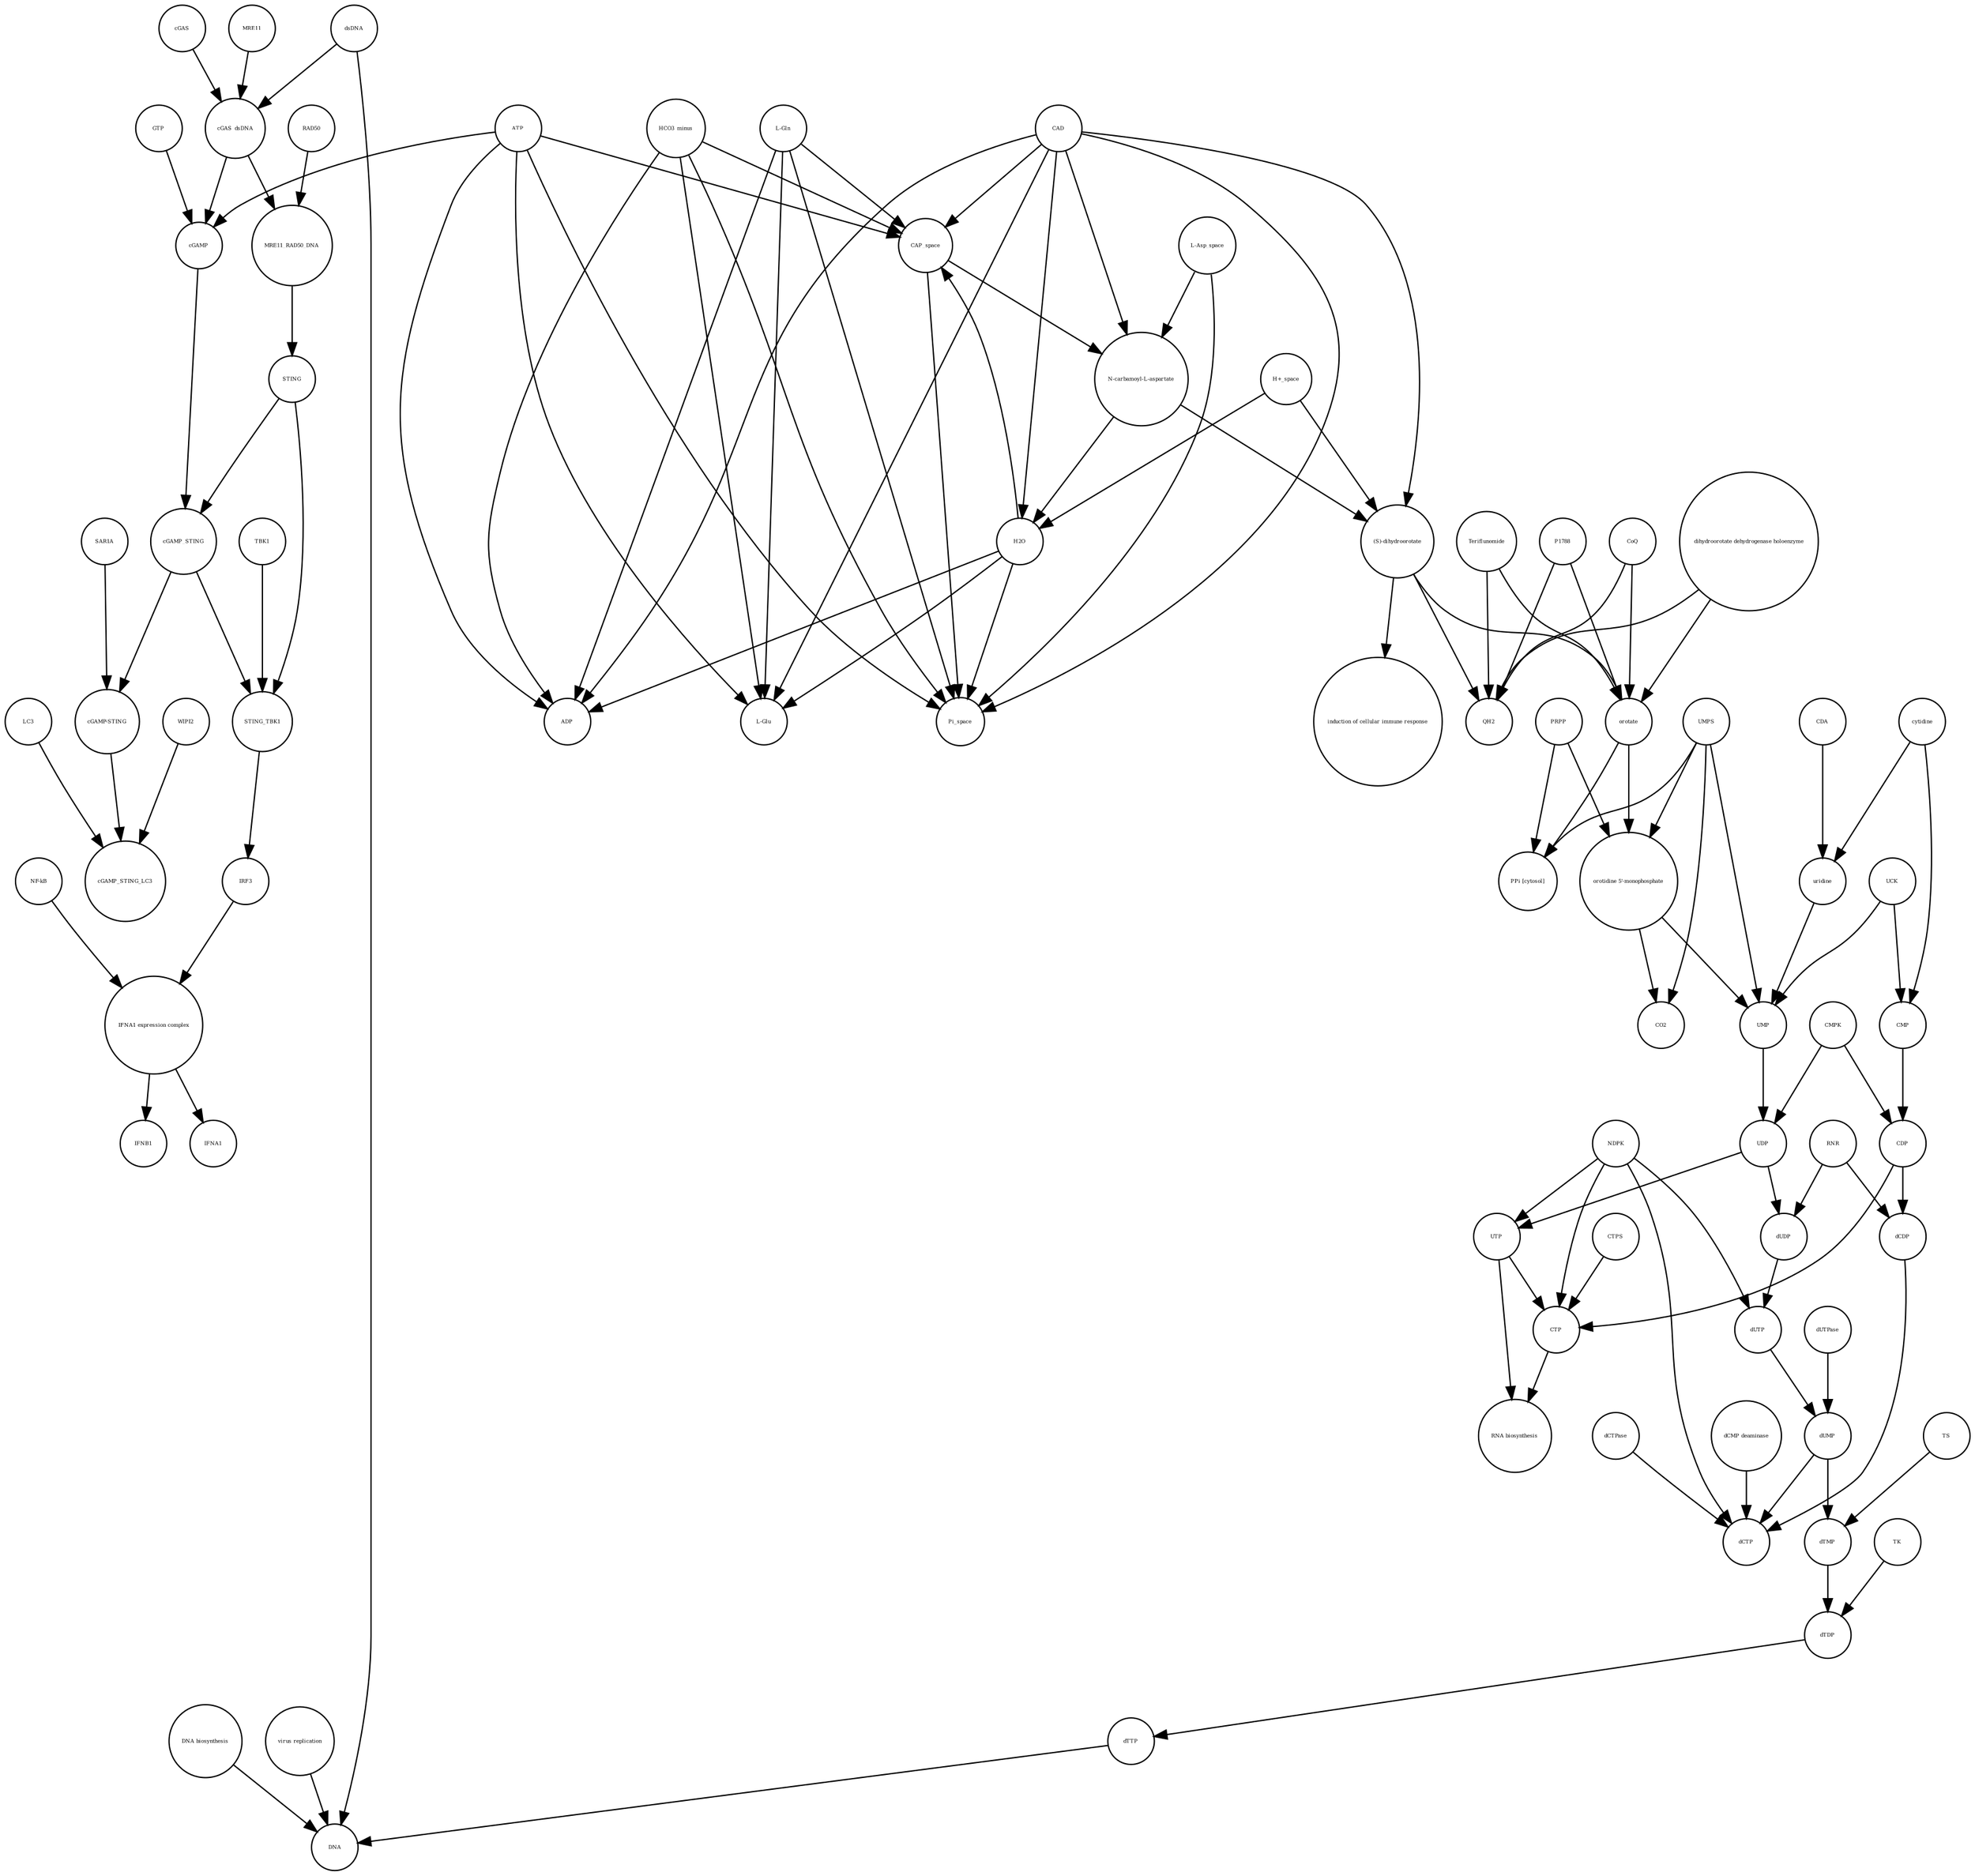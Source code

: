 strict digraph  {
UTP [annotation="", bipartite=0, cls="simple chemical", fontsize=4, label=UTP, shape=circle];
"RNA biosynthesis" [annotation="urn_miriam_obo.go_GO%3A0032774", bipartite=0, cls=phenotype, fontsize=4, label="RNA biosynthesis", shape=circle];
CTP [annotation="", bipartite=0, cls="simple chemical", fontsize=4, label=CTP, shape=circle];
"(S)-dihydroorotate" [annotation="", bipartite=0, cls="simple chemical", fontsize=4, label="(S)-dihydroorotate", shape=circle];
"induction of cellular immune response" [annotation="", bipartite=0, cls=phenotype, fontsize=4, label="induction of cellular immune response", shape=circle];
CTPS [annotation="", bipartite=0, cls=macromolecule, fontsize=4, label=CTPS, shape=circle];
"DNA biosynthesis" [annotation="urn_miriam_obo.go_GO%3A0071897", bipartite=0, cls=phenotype, fontsize=4, label="DNA biosynthesis", shape=circle];
cGAS_dsDNA [annotation="", bipartite=0, cls=complex, fontsize=4, label=cGAS_dsDNA, shape=circle];
WIPI2 [annotation="", bipartite=0, cls=macromolecule, fontsize=4, label=WIPI2, shape=circle];
PRPP [annotation="", bipartite=0, cls="simple chemical", fontsize=4, label=PRPP, shape=circle];
dUTPase [annotation="", bipartite=0, cls=macromolecule, fontsize=4, label=dUTPase, shape=circle];
CDA [annotation="", bipartite=0, cls=macromolecule, fontsize=4, label=CDA, shape=circle];
"IFNA1 expression complex" [annotation="", bipartite=0, cls=complex, fontsize=4, label="IFNA1 expression complex", shape=circle];
"L-Glu" [annotation="", bipartite=0, cls="simple chemical", fontsize=4, label="L-Glu", shape=circle];
CMPK [annotation="", bipartite=0, cls=macromolecule, fontsize=4, label=CMPK, shape=circle];
CO2 [annotation="", bipartite=0, cls="simple chemical", fontsize=4, label=CO2, shape=circle];
LC3 [annotation="", bipartite=0, cls=macromolecule, fontsize=4, label=LC3, shape=circle];
HCO3_minus [annotation="", bipartite=0, cls="simple chemical", fontsize=4, label=HCO3_minus, shape=circle];
MRE11 [annotation="", bipartite=0, cls="macromolecule multimer", fontsize=4, label=MRE11, shape=circle];
"dihydroorotate dehydrogenase holoenzyme" [annotation="", bipartite=0, cls="simple chemical", fontsize=4, label="dihydroorotate dehydrogenase holoenzyme", shape=circle];
cGAMP [annotation="", bipartite=0, cls="simple chemical", fontsize=4, label=cGAMP, shape=circle];
"orotidine 5'-monophosphate" [annotation="", bipartite=0, cls="simple chemical", fontsize=4, label="orotidine 5'-monophosphate", shape=circle];
Teriflunomide [annotation="", bipartite=0, cls="simple chemical", fontsize=4, label=Teriflunomide, shape=circle];
"virus replication" [annotation="", bipartite=0, cls=phenotype, fontsize=4, label="virus replication", shape=circle];
SAR1A [annotation="", bipartite=0, cls=macromolecule, fontsize=4, label=SAR1A, shape=circle];
"cGAMP-STING" [annotation="", bipartite=0, cls=complex, fontsize=4, label="cGAMP-STING", shape=circle];
TS [annotation="", bipartite=0, cls=macromolecule, fontsize=4, label=TS, shape=circle];
RNR [annotation="", bipartite=0, cls=macromolecule, fontsize=4, label=RNR, shape=circle];
"L-Gln" [annotation="", bipartite=0, cls="simple chemical", fontsize=4, label="L-Gln", shape=circle];
"PPi [cytosol]" [annotation="", bipartite=0, cls="simple chemical", fontsize=4, label="PPi [cytosol]", shape=circle];
DNA [annotation="", bipartite=0, cls="nucleic acid feature", fontsize=4, label=DNA, shape=circle];
cytidine [annotation="", bipartite=0, cls="simple chemical", fontsize=4, label=cytidine, shape=circle];
H2O [annotation="", bipartite=0, cls="simple chemical", fontsize=4, label=H2O, shape=circle];
"H+_space" [annotation="", bipartite=0, cls="simple chemical", fontsize=4, label="H+_space", shape=circle];
QH2 [annotation="", bipartite=0, cls="simple chemical", fontsize=4, label=QH2, shape=circle];
P1788 [annotation="", bipartite=0, cls="simple chemical", fontsize=4, label=P1788, shape=circle];
TBK1 [annotation="", bipartite=0, cls=macromolecule, fontsize=4, label=TBK1, shape=circle];
CAD [annotation="", bipartite=0, cls=macromolecule, fontsize=4, label=CAD, shape=circle];
"dCMP deaminase" [annotation="", bipartite=0, cls=macromolecule, fontsize=4, label="dCMP deaminase", shape=circle];
CDP [annotation="", bipartite=0, cls="simple chemical", fontsize=4, label=CDP, shape=circle];
ATP [annotation="", bipartite=0, cls="simple chemical", fontsize=4, label=ATP, shape=circle];
cGAMP_STING_LC3 [annotation="", bipartite=0, cls=complex, fontsize=4, label=cGAMP_STING_LC3, shape=circle];
UMPS [annotation="", bipartite=0, cls="macromolecule multimer", fontsize=4, label=UMPS, shape=circle];
uridine [annotation="", bipartite=0, cls="simple chemical", fontsize=4, label=uridine, shape=circle];
"L-Asp_space" [annotation="", bipartite=0, cls="simple chemical", fontsize=4, label="L-Asp_space", shape=circle];
dUTP [annotation="", bipartite=0, cls="simple chemical", fontsize=4, label=dUTP, shape=circle];
orotate [annotation="", bipartite=0, cls="simple chemical", fontsize=4, label=orotate, shape=circle];
MRE11_RAD50_DNA [annotation="", bipartite=0, cls=complex, fontsize=4, label=MRE11_RAD50_DNA, shape=circle];
dCTP [annotation="", bipartite=0, cls="simple chemical", fontsize=4, label=dCTP, shape=circle];
"NF-kB" [annotation="", bipartite=0, cls=complex, fontsize=4, label="NF-kB", shape=circle];
dUDP [annotation="", bipartite=0, cls="simple chemical", fontsize=4, label=dUDP, shape=circle];
RAD50 [annotation="", bipartite=0, cls="macromolecule multimer", fontsize=4, label=RAD50, shape=circle];
dCDP [annotation="", bipartite=0, cls="simple chemical", fontsize=4, label=dCDP, shape=circle];
Pi_space [annotation="", bipartite=0, cls="simple chemical", fontsize=4, label=Pi_space, shape=circle];
UDP [annotation="", bipartite=0, cls="simple chemical", fontsize=4, label=UDP, shape=circle];
dsDNA [annotation="", bipartite=0, cls="simple chemical", fontsize=4, label=dsDNA, shape=circle];
dTDP [annotation="", bipartite=0, cls="simple chemical", fontsize=4, label=dTDP, shape=circle];
cGAS [annotation="", bipartite=0, cls=macromolecule, fontsize=4, label=cGAS, shape=circle];
STING [annotation="", bipartite=0, cls="macromolecule multimer", fontsize=4, label=STING, shape=circle];
dUMP [annotation="", bipartite=0, cls="simple chemical", fontsize=4, label=dUMP, shape=circle];
STING_TBK1 [annotation="", bipartite=0, cls=complex, fontsize=4, label=STING_TBK1, shape=circle];
NDPK [annotation="", bipartite=0, cls=macromolecule, fontsize=4, label=NDPK, shape=circle];
IFNA1 [annotation="", bipartite=0, cls="nucleic acid feature", fontsize=4, label=IFNA1, shape=circle];
UCK [annotation="", bipartite=0, cls=macromolecule, fontsize=4, label=UCK, shape=circle];
IFNB1 [annotation="", bipartite=0, cls="nucleic acid feature", fontsize=4, label=IFNB1, shape=circle];
dTMP [annotation="", bipartite=0, cls="simple chemical", fontsize=4, label=dTMP, shape=circle];
dCTPase [annotation="", bipartite=0, cls=macromolecule, fontsize=4, label=dCTPase, shape=circle];
GTP [annotation="", bipartite=0, cls="simple chemical", fontsize=4, label=GTP, shape=circle];
"N-carbamoyl-L-aspartate" [annotation="", bipartite=0, cls="simple chemical", fontsize=4, label="N-carbamoyl-L-aspartate", shape=circle];
ADP [annotation="", bipartite=0, cls="simple chemical", fontsize=4, label=ADP, shape=circle];
dTTP [annotation="", bipartite=0, cls="simple chemical", fontsize=4, label=dTTP, shape=circle];
CMP [annotation="", bipartite=0, cls="simple chemical", fontsize=4, label=CMP, shape=circle];
IRF3 [annotation="", bipartite=0, cls="macromolecule multimer", fontsize=4, label=IRF3, shape=circle];
CoQ [annotation="", bipartite=0, cls="simple chemical", fontsize=4, label=CoQ, shape=circle];
TK [annotation="", bipartite=0, cls=macromolecule, fontsize=4, label=TK, shape=circle];
UMP [annotation="", bipartite=0, cls="simple chemical", fontsize=4, label=UMP, shape=circle];
cGAMP_STING [annotation="", bipartite=0, cls=complex, fontsize=4, label=cGAMP_STING, shape=circle];
CAP_space [annotation="", bipartite=0, cls="simple chemical", fontsize=4, label=CAP_space, shape=circle];
UTP -> "RNA biosynthesis"  [annotation="", interaction_type="necessary stimulation"];
UTP -> CTP  [annotation="", interaction_type=production];
CTP -> "RNA biosynthesis"  [annotation="", interaction_type="necessary stimulation"];
"(S)-dihydroorotate" -> "induction of cellular immune response"  [annotation="", interaction_type="necessary stimulation"];
"(S)-dihydroorotate" -> QH2  [annotation="", interaction_type=production];
"(S)-dihydroorotate" -> orotate  [annotation="", interaction_type=production];
CTPS -> CTP  [annotation="", interaction_type=catalysis];
"DNA biosynthesis" -> DNA  [annotation="", interaction_type=catalysis];
cGAS_dsDNA -> cGAMP  [annotation="", interaction_type=catalysis];
cGAS_dsDNA -> MRE11_RAD50_DNA  [annotation="", interaction_type=production];
WIPI2 -> cGAMP_STING_LC3  [annotation="", interaction_type=catalysis];
PRPP -> "orotidine 5'-monophosphate"  [annotation="", interaction_type=production];
PRPP -> "PPi [cytosol]"  [annotation="", interaction_type=production];
dUTPase -> dUMP  [annotation="", interaction_type=catalysis];
CDA -> uridine  [annotation="", interaction_type=catalysis];
"IFNA1 expression complex" -> IFNB1  [annotation="", interaction_type=stimulation];
"IFNA1 expression complex" -> IFNA1  [annotation="", interaction_type=stimulation];
CMPK -> CDP  [annotation="", interaction_type=catalysis];
CMPK -> UDP  [annotation="", interaction_type=catalysis];
LC3 -> cGAMP_STING_LC3  [annotation="", interaction_type=production];
HCO3_minus -> ADP  [annotation="", interaction_type=production];
HCO3_minus -> Pi_space  [annotation="", interaction_type=production];
HCO3_minus -> CAP_space  [annotation="", interaction_type=production];
HCO3_minus -> "L-Glu"  [annotation="", interaction_type=production];
MRE11 -> cGAS_dsDNA  [annotation="", interaction_type=production];
"dihydroorotate dehydrogenase holoenzyme" -> QH2  [annotation=urn_miriam_reactome_REACT_1698, interaction_type=catalysis];
"dihydroorotate dehydrogenase holoenzyme" -> orotate  [annotation=urn_miriam_reactome_REACT_1698, interaction_type=catalysis];
cGAMP -> cGAMP_STING  [annotation="", interaction_type=production];
"orotidine 5'-monophosphate" -> CO2  [annotation="", interaction_type=production];
"orotidine 5'-monophosphate" -> UMP  [annotation="", interaction_type=production];
Teriflunomide -> QH2  [annotation=urn_miriam_reactome_REACT_1698, interaction_type=inhibition];
Teriflunomide -> orotate  [annotation=urn_miriam_reactome_REACT_1698, interaction_type=inhibition];
"virus replication" -> DNA  [annotation="", interaction_type=inhibition];
SAR1A -> "cGAMP-STING"  [annotation="", interaction_type=catalysis];
"cGAMP-STING" -> cGAMP_STING_LC3  [annotation="", interaction_type=production];
TS -> dTMP  [annotation="", interaction_type=catalysis];
RNR -> dCDP  [annotation="", interaction_type=catalysis];
RNR -> dUDP  [annotation="", interaction_type=catalysis];
"L-Gln" -> ADP  [annotation="", interaction_type=production];
"L-Gln" -> Pi_space  [annotation="", interaction_type=production];
"L-Gln" -> CAP_space  [annotation="", interaction_type=production];
"L-Gln" -> "L-Glu"  [annotation="", interaction_type=production];
cytidine -> uridine  [annotation="", interaction_type=production];
cytidine -> CMP  [annotation="", interaction_type=production];
H2O -> ADP  [annotation="", interaction_type=production];
H2O -> Pi_space  [annotation="", interaction_type=production];
H2O -> CAP_space  [annotation="", interaction_type=production];
H2O -> "L-Glu"  [annotation="", interaction_type=production];
"H+_space" -> H2O  [annotation="", interaction_type=production];
"H+_space" -> "(S)-dihydroorotate"  [annotation="", interaction_type=production];
P1788 -> QH2  [annotation=urn_miriam_reactome_REACT_1698, interaction_type=inhibition];
P1788 -> orotate  [annotation=urn_miriam_reactome_REACT_1698, interaction_type=inhibition];
TBK1 -> STING_TBK1  [annotation="", interaction_type=production];
CAD -> ADP  [annotation=urn_miriam_reactome_REACT_1698, interaction_type=catalysis];
CAD -> "L-Glu"  [annotation=urn_miriam_reactome_REACT_1698, interaction_type=catalysis];
CAD -> Pi_space  [annotation=urn_miriam_reactome_REACT_1698, interaction_type=catalysis];
CAD -> CAP_space  [annotation=urn_miriam_reactome_REACT_1698, interaction_type=catalysis];
CAD -> H2O  [annotation=urn_miriam_reactome_REACT_1698, interaction_type=catalysis];
CAD -> "(S)-dihydroorotate"  [annotation=urn_miriam_reactome_REACT_1698, interaction_type=catalysis];
CAD -> "N-carbamoyl-L-aspartate"  [annotation=urn_miriam_reactome_REACT_1698, interaction_type=catalysis];
"dCMP deaminase" -> dCTP  [annotation="", interaction_type=catalysis];
CDP -> CTP  [annotation="", interaction_type=production];
CDP -> dCDP  [annotation="", interaction_type=production];
ATP -> ADP  [annotation="", interaction_type=production];
ATP -> "L-Glu"  [annotation="", interaction_type=production];
ATP -> Pi_space  [annotation="", interaction_type=production];
ATP -> CAP_space  [annotation="", interaction_type=production];
ATP -> cGAMP  [annotation="", interaction_type=production];
UMPS -> "orotidine 5'-monophosphate"  [annotation=urn_miriam_reactome_REACT_1698, interaction_type=catalysis];
UMPS -> "PPi [cytosol]"  [annotation=urn_miriam_reactome_REACT_1698, interaction_type=catalysis];
UMPS -> CO2  [annotation=urn_miriam_reactome_REACT_1698, interaction_type=catalysis];
UMPS -> UMP  [annotation=urn_miriam_reactome_REACT_1698, interaction_type=catalysis];
uridine -> UMP  [annotation="", interaction_type=production];
"L-Asp_space" -> Pi_space  [annotation="", interaction_type=production];
"L-Asp_space" -> "N-carbamoyl-L-aspartate"  [annotation="", interaction_type=production];
dUTP -> dUMP  [annotation="", interaction_type=production];
orotate -> "orotidine 5'-monophosphate"  [annotation="", interaction_type=production];
orotate -> "PPi [cytosol]"  [annotation="", interaction_type=production];
MRE11_RAD50_DNA -> STING  [annotation="", interaction_type=catalysis];
"NF-kB" -> "IFNA1 expression complex"  [annotation="", interaction_type=production];
dUDP -> dUTP  [annotation="", interaction_type=production];
RAD50 -> MRE11_RAD50_DNA  [annotation="", interaction_type=production];
dCDP -> dCTP  [annotation="", interaction_type=production];
UDP -> UTP  [annotation="", interaction_type=production];
UDP -> dUDP  [annotation="", interaction_type=production];
dsDNA -> cGAS_dsDNA  [annotation="", interaction_type=production];
dsDNA -> DNA  [annotation="", interaction_type=production];
dTDP -> dTTP  [annotation="", interaction_type=production];
cGAS -> cGAS_dsDNA  [annotation="", interaction_type=production];
STING -> STING_TBK1  [annotation="", interaction_type=production];
STING -> cGAMP_STING  [annotation="", interaction_type=production];
dUMP -> dTMP  [annotation="", interaction_type=production];
dUMP -> dCTP  [annotation="", interaction_type=production];
STING_TBK1 -> IRF3  [annotation="", interaction_type=catalysis];
NDPK -> UTP  [annotation="", interaction_type=catalysis];
NDPK -> CTP  [annotation="", interaction_type=catalysis];
NDPK -> dUTP  [annotation="", interaction_type=catalysis];
NDPK -> dCTP  [annotation="", interaction_type=catalysis];
UCK -> CMP  [annotation="", interaction_type=catalysis];
UCK -> UMP  [annotation="", interaction_type=catalysis];
dTMP -> dTDP  [annotation="", interaction_type=production];
dCTPase -> dCTP  [annotation="", interaction_type=catalysis];
GTP -> cGAMP  [annotation="", interaction_type=production];
"N-carbamoyl-L-aspartate" -> H2O  [annotation="", interaction_type=production];
"N-carbamoyl-L-aspartate" -> "(S)-dihydroorotate"  [annotation="", interaction_type=production];
dTTP -> DNA  [annotation="", interaction_type=production];
CMP -> CDP  [annotation="", interaction_type=production];
IRF3 -> "IFNA1 expression complex"  [annotation="", interaction_type=production];
CoQ -> QH2  [annotation="", interaction_type=production];
CoQ -> orotate  [annotation="", interaction_type=production];
TK -> dTDP  [annotation="", interaction_type=catalysis];
UMP -> UDP  [annotation="", interaction_type=production];
cGAMP_STING -> "cGAMP-STING"  [annotation="", interaction_type=production];
cGAMP_STING -> STING_TBK1  [annotation="", interaction_type=production];
CAP_space -> Pi_space  [annotation="", interaction_type=production];
CAP_space -> "N-carbamoyl-L-aspartate"  [annotation="", interaction_type=production];
}
